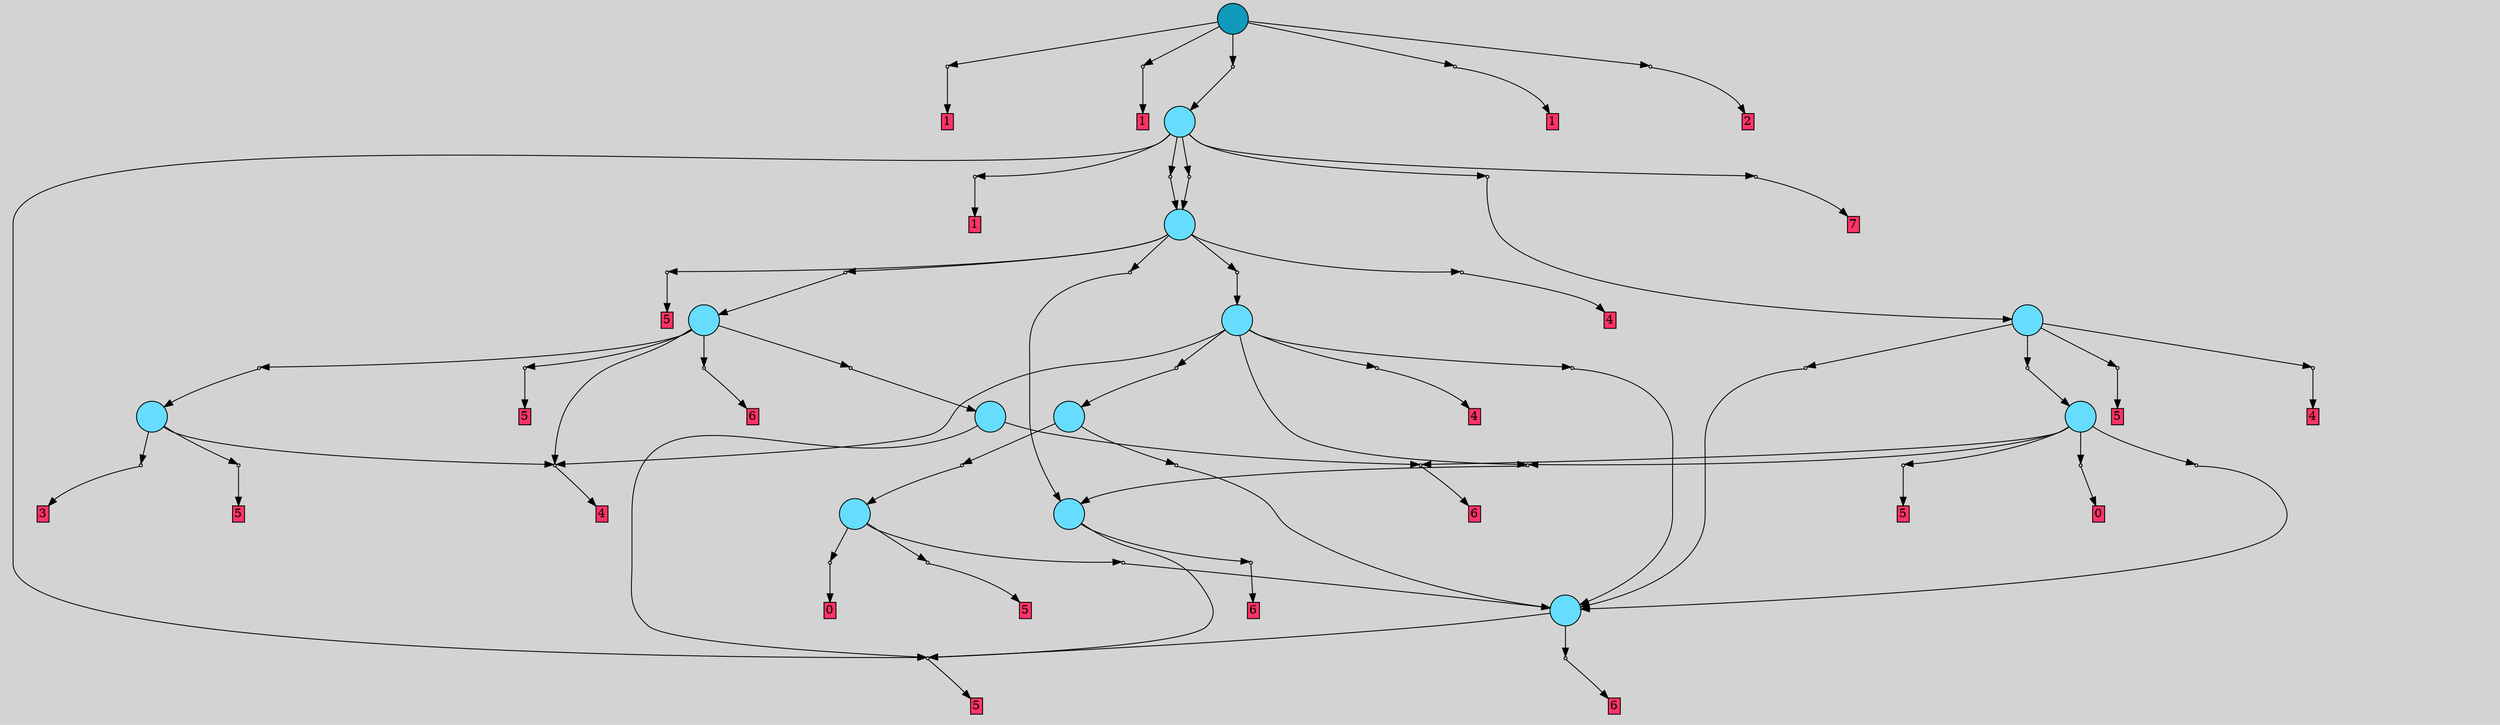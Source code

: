 // File exported with GEGELATI v1.3.1
// On the 2024-04-12 16:07:11
// With the File::TPGGraphDotExporter
digraph{
	graph[pad = "0.212, 0.055" bgcolor = lightgray]
	node[shape=circle style = filled label = ""]
		T0 [fillcolor="#66ddff"]
		T1 [fillcolor="#66ddff"]
		T2 [fillcolor="#66ddff"]
		T3 [fillcolor="#66ddff"]
		T4 [fillcolor="#66ddff"]
		T5 [fillcolor="#66ddff"]
		T6 [fillcolor="#66ddff"]
		T7 [fillcolor="#66ddff"]
		T8 [fillcolor="#66ddff"]
		T9 [fillcolor="#66ddff"]
		T10 [fillcolor="#66ddff"]
		T11 [fillcolor="#66ddff"]
		T12 [fillcolor="#1199bb"]
		P0 [fillcolor="#cccccc" shape=point] //
		I0 [shape=box style=invis label="6|0&0|1#0|7#4|0#2|7&#92;n"]
		P0 -> I0[style=invis]
		A0 [fillcolor="#ff3366" shape=box margin=0.03 width=0 height=0 label="6"]
		T0 -> P0 -> A0
		P1 [fillcolor="#cccccc" shape=point] //
		I1 [shape=box style=invis label="3|0&1|5#3|5#4|7#0|0&#92;n"]
		P1 -> I1[style=invis]
		A1 [fillcolor="#ff3366" shape=box margin=0.03 width=0 height=0 label="5"]
		T0 -> P1 -> A1
		T1 -> P1
		P2 [fillcolor="#cccccc" shape=point] //
		I2 [shape=box style=invis label="6|0&0|1#0|7#4|0#2|7&#92;n"]
		P2 -> I2[style=invis]
		A2 [fillcolor="#ff3366" shape=box margin=0.03 width=0 height=0 label="6"]
		T1 -> P2 -> A2
		T2 -> P1
		P3 [fillcolor="#cccccc" shape=point] //
		I3 [shape=box style=invis label="6|0&0|1#0|7#4|0#2|7&#92;n"]
		P3 -> I3[style=invis]
		A3 [fillcolor="#ff3366" shape=box margin=0.03 width=0 height=0 label="6"]
		T2 -> P3 -> A3
		P4 [fillcolor="#cccccc" shape=point] //
		I4 [shape=box style=invis label="0|0&1|3#2|5#0|4#3|7&#92;n"]
		P4 -> I4[style=invis]
		A4 [fillcolor="#ff3366" shape=box margin=0.03 width=0 height=0 label="3"]
		T3 -> P4 -> A4
		P5 [fillcolor="#cccccc" shape=point] //
		I5 [shape=box style=invis label="3|0&1|5#4|6#2|7#0|1&#92;n"]
		P5 -> I5[style=invis]
		A5 [fillcolor="#ff3366" shape=box margin=0.03 width=0 height=0 label="4"]
		T3 -> P5 -> A5
		P6 [fillcolor="#cccccc" shape=point] //
		I6 [shape=box style=invis label="3|0&1|5#3|5#4|7#0|0&#92;n"]
		P6 -> I6[style=invis]
		A6 [fillcolor="#ff3366" shape=box margin=0.03 width=0 height=0 label="5"]
		T3 -> P6 -> A6
		P7 [fillcolor="#cccccc" shape=point] //
		I7 [shape=box style=invis label="4|0&3|4#4|7#1|5#0|1&#92;n"]
		P7 -> I7[style=invis]
		A7 [fillcolor="#ff3366" shape=box margin=0.03 width=0 height=0 label="0"]
		T4 -> P7 -> A7
		P8 [fillcolor="#cccccc" shape=point] //
		I8 [shape=box style=invis label="3|0&1|5#3|5#4|7#0|0&#92;n"]
		P8 -> I8[style=invis]
		A8 [fillcolor="#ff3366" shape=box margin=0.03 width=0 height=0 label="5"]
		T4 -> P8 -> A8
		P9 [fillcolor="#cccccc" shape=point] //
		I9 [shape=box style=invis label="6|0&3|4#4|7#1|7#3|5&#92;n"]
		P9 -> I9[style=invis]
		T4 -> P9 -> T1
		P10 [fillcolor="#cccccc" shape=point] //
		I10 [shape=box style=invis label="6|0&3|3#4|7#1|7#3|5&#92;n"]
		P10 -> I10[style=invis]
		T5 -> P10 -> T3
		T5 -> P5
		P11 [fillcolor="#cccccc" shape=point] //
		I11 [shape=box style=invis label="3|0&1|5#3|5#4|7#0|0&#92;n"]
		P11 -> I11[style=invis]
		A9 [fillcolor="#ff3366" shape=box margin=0.03 width=0 height=0 label="5"]
		T5 -> P11 -> A9
		P12 [fillcolor="#cccccc" shape=point] //
		I12 [shape=box style=invis label="2|0&4|0#1|4#3|5#1|6&#92;n"]
		P12 -> I12[style=invis]
		T5 -> P12 -> T2
		P13 [fillcolor="#cccccc" shape=point] //
		I13 [shape=box style=invis label="0|0&3|7#3|2#3|1#1|4&#92;n"]
		P13 -> I13[style=invis]
		A10 [fillcolor="#ff3366" shape=box margin=0.03 width=0 height=0 label="6"]
		T5 -> P13 -> A10
		P14 [fillcolor="#cccccc" shape=point] //
		I14 [shape=box style=invis label="1|0&1|5#3|5#4|7#0|0&#92;n"]
		P14 -> I14[style=invis]
		T6 -> P14 -> T4
		P15 [fillcolor="#cccccc" shape=point] //
		I15 [shape=box style=invis label="1|2&1|3#2|5#0|2#1|0&#92;n1|0&0|2#1|1#0|5#0|4&#92;n"]
		P15 -> I15[style=invis]
		T6 -> P15 -> T1
		P16 [fillcolor="#cccccc" shape=point] //
		I16 [shape=box style=invis label="6|0&3|5#0|5#1|0#4|0&#92;n"]
		P16 -> I16[style=invis]
		A11 [fillcolor="#ff3366" shape=box margin=0.03 width=0 height=0 label="5"]
		T7 -> P16 -> A11
		P17 [fillcolor="#cccccc" shape=point] //
		I17 [shape=box style=invis label="6|0&1|4#4|7#1|7#4|5&#92;n"]
		P17 -> I17[style=invis]
		T7 -> P17 -> T1
		T7 -> P3
		P18 [fillcolor="#cccccc" shape=point] //
		I18 [shape=box style=invis label="6|0&3|1#2|1#2|0#0|4&#92;n"]
		P18 -> I18[style=invis]
		T7 -> P18 -> T0
		P19 [fillcolor="#cccccc" shape=point] //
		I19 [shape=box style=invis label="4|0&3|4#4|7#1|5#0|1&#92;n"]
		P19 -> I19[style=invis]
		A12 [fillcolor="#ff3366" shape=box margin=0.03 width=0 height=0 label="0"]
		T7 -> P19 -> A12
		P20 [fillcolor="#cccccc" shape=point] //
		I20 [shape=box style=invis label="2|0&1|0#3|7#2|7#4|5&#92;n"]
		P20 -> I20[style=invis]
		T8 -> P20 -> T7
		P21 [fillcolor="#cccccc" shape=point] //
		I21 [shape=box style=invis label="3|0&1|5#3|5#4|7#0|0&#92;n"]
		P21 -> I21[style=invis]
		A13 [fillcolor="#ff3366" shape=box margin=0.03 width=0 height=0 label="5"]
		T8 -> P21 -> A13
		P22 [fillcolor="#cccccc" shape=point] //
		I22 [shape=box style=invis label="3|0&1|5#4|6#2|7#0|1&#92;n"]
		P22 -> I22[style=invis]
		A14 [fillcolor="#ff3366" shape=box margin=0.03 width=0 height=0 label="4"]
		T8 -> P22 -> A14
		P23 [fillcolor="#cccccc" shape=point] //
		I23 [shape=box style=invis label="6|0&3|4#4|7#1|7#3|5&#92;n"]
		P23 -> I23[style=invis]
		T8 -> P23 -> T1
		T9 -> P5
		P24 [fillcolor="#cccccc" shape=point] //
		I24 [shape=box style=invis label="2|0&1|0#3|7#2|7#4|0&#92;n"]
		P24 -> I24[style=invis]
		T9 -> P24 -> T6
		T9 -> P18
		P25 [fillcolor="#cccccc" shape=point] //
		I25 [shape=box style=invis label="2|3&0|4#3|7#1|4#4|3&#92;n3|0&1|2#0|3#3|0#3|6&#92;n"]
		P25 -> I25[style=invis]
		T9 -> P25 -> T1
		P26 [fillcolor="#cccccc" shape=point] //
		I26 [shape=box style=invis label="3|0&3|4#3|5#3|6#1|5&#92;n"]
		P26 -> I26[style=invis]
		A15 [fillcolor="#ff3366" shape=box margin=0.03 width=0 height=0 label="4"]
		T9 -> P26 -> A15
		P27 [fillcolor="#cccccc" shape=point] //
		I27 [shape=box style=invis label="4|0&3|0#0|2#1|2#3|6&#92;n"]
		P27 -> I27[style=invis]
		T10 -> P27 -> T9
		P28 [fillcolor="#cccccc" shape=point] //
		I28 [shape=box style=invis label="3|0&2|7#1|3#2|7#4|0&#92;n"]
		P28 -> I28[style=invis]
		A16 [fillcolor="#ff3366" shape=box margin=0.03 width=0 height=0 label="4"]
		T10 -> P28 -> A16
		P29 [fillcolor="#cccccc" shape=point] //
		I29 [shape=box style=invis label="3|0&1|5#3|5#4|7#0|0&#92;n"]
		P29 -> I29[style=invis]
		A17 [fillcolor="#ff3366" shape=box margin=0.03 width=0 height=0 label="5"]
		T10 -> P29 -> A17
		P30 [fillcolor="#cccccc" shape=point] //
		I30 [shape=box style=invis label="6|0&2|0#3|1#0|7#1|2&#92;n"]
		P30 -> I30[style=invis]
		T10 -> P30 -> T5
		P31 [fillcolor="#cccccc" shape=point] //
		I31 [shape=box style=invis label="6|0&3|4#4|7#1|7#3|5&#92;n"]
		P31 -> I31[style=invis]
		T10 -> P31 -> T0
		P32 [fillcolor="#cccccc" shape=point] //
		I32 [shape=box style=invis label="7|0&2|4#4|7#1|7#3|5&#92;n"]
		P32 -> I32[style=invis]
		T11 -> P32 -> T10
		P33 [fillcolor="#cccccc" shape=point] //
		I33 [shape=box style=invis label="6|0&3|4#4|7#1|7#3|5&#92;n"]
		P33 -> I33[style=invis]
		A18 [fillcolor="#ff3366" shape=box margin=0.03 width=0 height=0 label="1"]
		T11 -> P33 -> A18
		P34 [fillcolor="#cccccc" shape=point] //
		I34 [shape=box style=invis label="4|0&4|1#0|6#2|6#1|1&#92;n"]
		P34 -> I34[style=invis]
		T11 -> P34 -> T10
		P35 [fillcolor="#cccccc" shape=point] //
		I35 [shape=box style=invis label="1|0&3|0#4|7#1|7#3|5&#92;n"]
		P35 -> I35[style=invis]
		T11 -> P35 -> T8
		P36 [fillcolor="#cccccc" shape=point] //
		I36 [shape=box style=invis label="3|0&1|4#3|5#1|7#0|0&#92;n"]
		P36 -> I36[style=invis]
		A19 [fillcolor="#ff3366" shape=box margin=0.03 width=0 height=0 label="7"]
		T11 -> P36 -> A19
		T11 -> P1
		P37 [fillcolor="#cccccc" shape=point] //
		I37 [shape=box style=invis label="6|0&2|1#3|0#0|7#3|1&#92;n3|3&0|0#3|4#0|0#1|5&#92;n1|0&3|4#0|3#1|7#4|2&#92;n"]
		P37 -> I37[style=invis]
		A20 [fillcolor="#ff3366" shape=box margin=0.03 width=0 height=0 label="1"]
		T12 -> P37 -> A20
		P38 [fillcolor="#cccccc" shape=point] //
		I38 [shape=box style=invis label="7|3&0|0#1|0#1|6#3|2&#92;n2|0&0|3#3|2#4|6#3|0&#92;n"]
		P38 -> I38[style=invis]
		A21 [fillcolor="#ff3366" shape=box margin=0.03 width=0 height=0 label="1"]
		T12 -> P38 -> A21
		P39 [fillcolor="#cccccc" shape=point] //
		I39 [shape=box style=invis label="7|0&3|4#4|7#1|7#3|5&#92;n"]
		P39 -> I39[style=invis]
		T12 -> P39 -> T11
		P40 [fillcolor="#cccccc" shape=point] //
		I40 [shape=box style=invis label="0|3&0|5#2|2#0|7#2|0&#92;n2|0&0|3#3|2#4|6#3|0&#92;n"]
		P40 -> I40[style=invis]
		A22 [fillcolor="#ff3366" shape=box margin=0.03 width=0 height=0 label="1"]
		T12 -> P40 -> A22
		P41 [fillcolor="#cccccc" shape=point] //
		I41 [shape=box style=invis label="6|0&3|2#4|2#4|3#4|2&#92;n"]
		P41 -> I41[style=invis]
		A23 [fillcolor="#ff3366" shape=box margin=0.03 width=0 height=0 label="2"]
		T12 -> P41 -> A23
		{ rank= same T12 }
}
